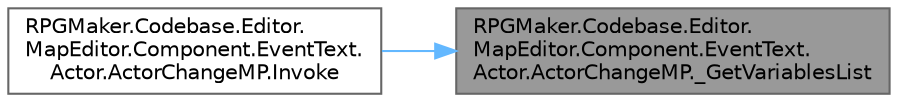 digraph "RPGMaker.Codebase.Editor.MapEditor.Component.EventText.Actor.ActorChangeMP._GetVariablesList"
{
 // LATEX_PDF_SIZE
  bgcolor="transparent";
  edge [fontname=Helvetica,fontsize=10,labelfontname=Helvetica,labelfontsize=10];
  node [fontname=Helvetica,fontsize=10,shape=box,height=0.2,width=0.4];
  rankdir="RL";
  Node1 [id="Node000001",label="RPGMaker.Codebase.Editor.\lMapEditor.Component.EventText.\lActor.ActorChangeMP._GetVariablesList",height=0.2,width=0.4,color="gray40", fillcolor="grey60", style="filled", fontcolor="black",tooltip="😁 変数のリスト取得"];
  Node1 -> Node2 [id="edge1_Node000001_Node000002",dir="back",color="steelblue1",style="solid",tooltip=" "];
  Node2 [id="Node000002",label="RPGMaker.Codebase.Editor.\lMapEditor.Component.EventText.\lActor.ActorChangeMP.Invoke",height=0.2,width=0.4,color="grey40", fillcolor="white", style="filled",URL="$d1/d75/class_r_p_g_maker_1_1_codebase_1_1_editor_1_1_map_editor_1_1_component_1_1_event_text_1_1_actor_1_1_actor_change_m_p.html#a7dd2416261fbbee2d69152b103df030e",tooltip="😁 実行"];
}
